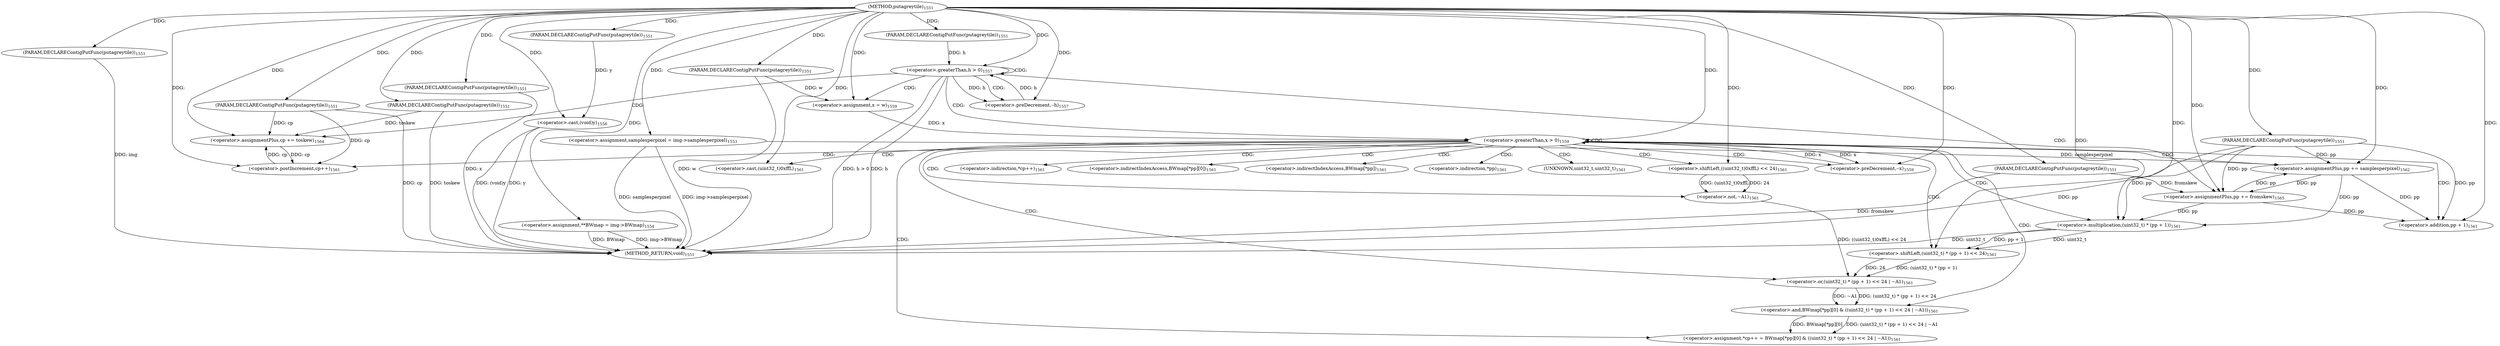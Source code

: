 digraph "putagreytile" {  
"49899" [label = <(METHOD,putagreytile)<SUB>1551</SUB>> ]
"49978" [label = <(METHOD_RETURN,void)<SUB>1551</SUB>> ]
"49900" [label = <(PARAM,DECLAREContigPutFunc(putagreytile))<SUB>1551</SUB>> ]
"49901" [label = <(PARAM,DECLAREContigPutFunc(putagreytile))<SUB>1551</SUB>> ]
"49902" [label = <(PARAM,DECLAREContigPutFunc(putagreytile))<SUB>1551</SUB>> ]
"49903" [label = <(PARAM,DECLAREContigPutFunc(putagreytile))<SUB>1551</SUB>> ]
"49904" [label = <(PARAM,DECLAREContigPutFunc(putagreytile))<SUB>1551</SUB>> ]
"49905" [label = <(PARAM,DECLAREContigPutFunc(putagreytile))<SUB>1551</SUB>> ]
"49906" [label = <(PARAM,DECLAREContigPutFunc(putagreytile))<SUB>1551</SUB>> ]
"49907" [label = <(PARAM,DECLAREContigPutFunc(putagreytile))<SUB>1551</SUB>> ]
"49908" [label = <(PARAM,DECLAREContigPutFunc(putagreytile))<SUB>1551</SUB>> ]
"49911" [label = <(&lt;operator&gt;.assignment,samplesperpixel = img-&gt;samplesperpixel)<SUB>1553</SUB>> ]
"49917" [label = <(&lt;operator&gt;.assignment,**BWmap = img-&gt;BWmap)<SUB>1554</SUB>> ]
"49922" [label = <(&lt;operator&gt;.cast,(void)y)<SUB>1556</SUB>> ]
"49927" [label = <(&lt;operator&gt;.greaterThan,h &gt; 0)<SUB>1557</SUB>> ]
"49930" [label = <(&lt;operator&gt;.preDecrement,--h)<SUB>1557</SUB>> ]
"49972" [label = <(&lt;operator&gt;.assignmentPlus,cp += toskew)<SUB>1564</SUB>> ]
"49975" [label = <(&lt;operator&gt;.assignmentPlus,pp += fromskew)<SUB>1565</SUB>> ]
"49938" [label = <(&lt;operator&gt;.greaterThan,x &gt; 0)<SUB>1559</SUB>> ]
"49941" [label = <(&lt;operator&gt;.preDecrement,--x)<SUB>1559</SUB>> ]
"49935" [label = <(&lt;operator&gt;.assignment,x = w)<SUB>1559</SUB>> ]
"49944" [label = <(&lt;operator&gt;.assignment,*cp++ = BWmap[*pp][0] &amp; ((uint32_t) * (pp + 1) &lt;&lt; 24 | ~A1))<SUB>1561</SUB>> ]
"49969" [label = <(&lt;operator&gt;.assignmentPlus,pp += samplesperpixel)<SUB>1562</SUB>> ]
"49948" [label = <(&lt;operator&gt;.and,BWmap[*pp][0] &amp; ((uint32_t) * (pp + 1) &lt;&lt; 24 | ~A1))<SUB>1561</SUB>> ]
"49946" [label = <(&lt;operator&gt;.postIncrement,cp++)<SUB>1561</SUB>> ]
"49955" [label = <(&lt;operator&gt;.or,(uint32_t) * (pp + 1) &lt;&lt; 24 | ~A1)<SUB>1561</SUB>> ]
"49956" [label = <(&lt;operator&gt;.shiftLeft,(uint32_t) * (pp + 1) &lt;&lt; 24)<SUB>1561</SUB>> ]
"49963" [label = <(&lt;operator&gt;.not,~A1)<SUB>1561</SUB>> ]
"49957" [label = <(&lt;operator&gt;.multiplication,(uint32_t) * (pp + 1))<SUB>1561</SUB>> ]
"49964" [label = <(&lt;operator&gt;.shiftLeft,((uint32_t)0xffL) &lt;&lt; 24)<SUB>1561</SUB>> ]
"49959" [label = <(&lt;operator&gt;.addition,pp + 1)<SUB>1561</SUB>> ]
"49965" [label = <(&lt;operator&gt;.cast,(uint32_t)0xffL)<SUB>1561</SUB>> ]
"49945" [label = <(&lt;operator&gt;.indirection,*cp++)<SUB>1561</SUB>> ]
"49949" [label = <(&lt;operator&gt;.indirectIndexAccess,BWmap[*pp][0])<SUB>1561</SUB>> ]
"49950" [label = <(&lt;operator&gt;.indirectIndexAccess,BWmap[*pp])<SUB>1561</SUB>> ]
"49952" [label = <(&lt;operator&gt;.indirection,*pp)<SUB>1561</SUB>> ]
"49966" [label = <(UNKNOWN,uint32_t,uint32_t)<SUB>1561</SUB>> ]
  "49900" -> "49978"  [ label = "DDG: img"] 
  "49901" -> "49978"  [ label = "DDG: cp"] 
  "49902" -> "49978"  [ label = "DDG: x"] 
  "49904" -> "49978"  [ label = "DDG: w"] 
  "49906" -> "49978"  [ label = "DDG: fromskew"] 
  "49907" -> "49978"  [ label = "DDG: toskew"] 
  "49908" -> "49978"  [ label = "DDG: pp"] 
  "49911" -> "49978"  [ label = "DDG: samplesperpixel"] 
  "49911" -> "49978"  [ label = "DDG: img-&gt;samplesperpixel"] 
  "49917" -> "49978"  [ label = "DDG: BWmap"] 
  "49917" -> "49978"  [ label = "DDG: img-&gt;BWmap"] 
  "49922" -> "49978"  [ label = "DDG: y"] 
  "49922" -> "49978"  [ label = "DDG: (void)y"] 
  "49927" -> "49978"  [ label = "DDG: h"] 
  "49927" -> "49978"  [ label = "DDG: h &gt; 0"] 
  "49957" -> "49978"  [ label = "DDG: uint32_t"] 
  "49899" -> "49900"  [ label = "DDG: "] 
  "49899" -> "49901"  [ label = "DDG: "] 
  "49899" -> "49902"  [ label = "DDG: "] 
  "49899" -> "49903"  [ label = "DDG: "] 
  "49899" -> "49904"  [ label = "DDG: "] 
  "49899" -> "49905"  [ label = "DDG: "] 
  "49899" -> "49906"  [ label = "DDG: "] 
  "49899" -> "49907"  [ label = "DDG: "] 
  "49899" -> "49908"  [ label = "DDG: "] 
  "49903" -> "49922"  [ label = "DDG: y"] 
  "49899" -> "49922"  [ label = "DDG: "] 
  "49899" -> "49911"  [ label = "DDG: "] 
  "49899" -> "49917"  [ label = "DDG: "] 
  "49930" -> "49927"  [ label = "DDG: h"] 
  "49905" -> "49927"  [ label = "DDG: h"] 
  "49899" -> "49927"  [ label = "DDG: "] 
  "49927" -> "49930"  [ label = "DDG: h"] 
  "49899" -> "49930"  [ label = "DDG: "] 
  "49907" -> "49972"  [ label = "DDG: toskew"] 
  "49899" -> "49972"  [ label = "DDG: "] 
  "49906" -> "49975"  [ label = "DDG: fromskew"] 
  "49899" -> "49975"  [ label = "DDG: "] 
  "49946" -> "49972"  [ label = "DDG: cp"] 
  "49901" -> "49972"  [ label = "DDG: cp"] 
  "49969" -> "49975"  [ label = "DDG: pp"] 
  "49908" -> "49975"  [ label = "DDG: pp"] 
  "49904" -> "49935"  [ label = "DDG: w"] 
  "49899" -> "49935"  [ label = "DDG: "] 
  "49935" -> "49938"  [ label = "DDG: x"] 
  "49941" -> "49938"  [ label = "DDG: x"] 
  "49899" -> "49938"  [ label = "DDG: "] 
  "49938" -> "49941"  [ label = "DDG: x"] 
  "49899" -> "49941"  [ label = "DDG: "] 
  "49948" -> "49944"  [ label = "DDG: BWmap[*pp][0]"] 
  "49948" -> "49944"  [ label = "DDG: (uint32_t) * (pp + 1) &lt;&lt; 24 | ~A1"] 
  "49911" -> "49969"  [ label = "DDG: samplesperpixel"] 
  "49899" -> "49969"  [ label = "DDG: "] 
  "49975" -> "49969"  [ label = "DDG: pp"] 
  "49908" -> "49969"  [ label = "DDG: pp"] 
  "49955" -> "49948"  [ label = "DDG: (uint32_t) * (pp + 1) &lt;&lt; 24"] 
  "49955" -> "49948"  [ label = "DDG: ~A1"] 
  "49972" -> "49946"  [ label = "DDG: cp"] 
  "49901" -> "49946"  [ label = "DDG: cp"] 
  "49899" -> "49946"  [ label = "DDG: "] 
  "49956" -> "49955"  [ label = "DDG: (uint32_t) * (pp + 1)"] 
  "49956" -> "49955"  [ label = "DDG: 24"] 
  "49963" -> "49955"  [ label = "DDG: ((uint32_t)0xffL) &lt;&lt; 24"] 
  "49957" -> "49956"  [ label = "DDG: uint32_t"] 
  "49957" -> "49956"  [ label = "DDG: pp + 1"] 
  "49899" -> "49956"  [ label = "DDG: "] 
  "49964" -> "49963"  [ label = "DDG: (uint32_t)0xffL"] 
  "49964" -> "49963"  [ label = "DDG: 24"] 
  "49899" -> "49957"  [ label = "DDG: "] 
  "49975" -> "49957"  [ label = "DDG: pp"] 
  "49969" -> "49957"  [ label = "DDG: pp"] 
  "49908" -> "49957"  [ label = "DDG: pp"] 
  "49899" -> "49964"  [ label = "DDG: "] 
  "49975" -> "49959"  [ label = "DDG: pp"] 
  "49969" -> "49959"  [ label = "DDG: pp"] 
  "49908" -> "49959"  [ label = "DDG: pp"] 
  "49899" -> "49959"  [ label = "DDG: "] 
  "49899" -> "49965"  [ label = "DDG: "] 
  "49927" -> "49935"  [ label = "CDG: "] 
  "49927" -> "49927"  [ label = "CDG: "] 
  "49927" -> "49975"  [ label = "CDG: "] 
  "49927" -> "49930"  [ label = "CDG: "] 
  "49927" -> "49938"  [ label = "CDG: "] 
  "49927" -> "49972"  [ label = "CDG: "] 
  "49938" -> "49955"  [ label = "CDG: "] 
  "49938" -> "49956"  [ label = "CDG: "] 
  "49938" -> "49964"  [ label = "CDG: "] 
  "49938" -> "49959"  [ label = "CDG: "] 
  "49938" -> "49948"  [ label = "CDG: "] 
  "49938" -> "49949"  [ label = "CDG: "] 
  "49938" -> "49945"  [ label = "CDG: "] 
  "49938" -> "49941"  [ label = "CDG: "] 
  "49938" -> "49950"  [ label = "CDG: "] 
  "49938" -> "49963"  [ label = "CDG: "] 
  "49938" -> "49944"  [ label = "CDG: "] 
  "49938" -> "49946"  [ label = "CDG: "] 
  "49938" -> "49938"  [ label = "CDG: "] 
  "49938" -> "49966"  [ label = "CDG: "] 
  "49938" -> "49957"  [ label = "CDG: "] 
  "49938" -> "49965"  [ label = "CDG: "] 
  "49938" -> "49952"  [ label = "CDG: "] 
  "49938" -> "49969"  [ label = "CDG: "] 
}
